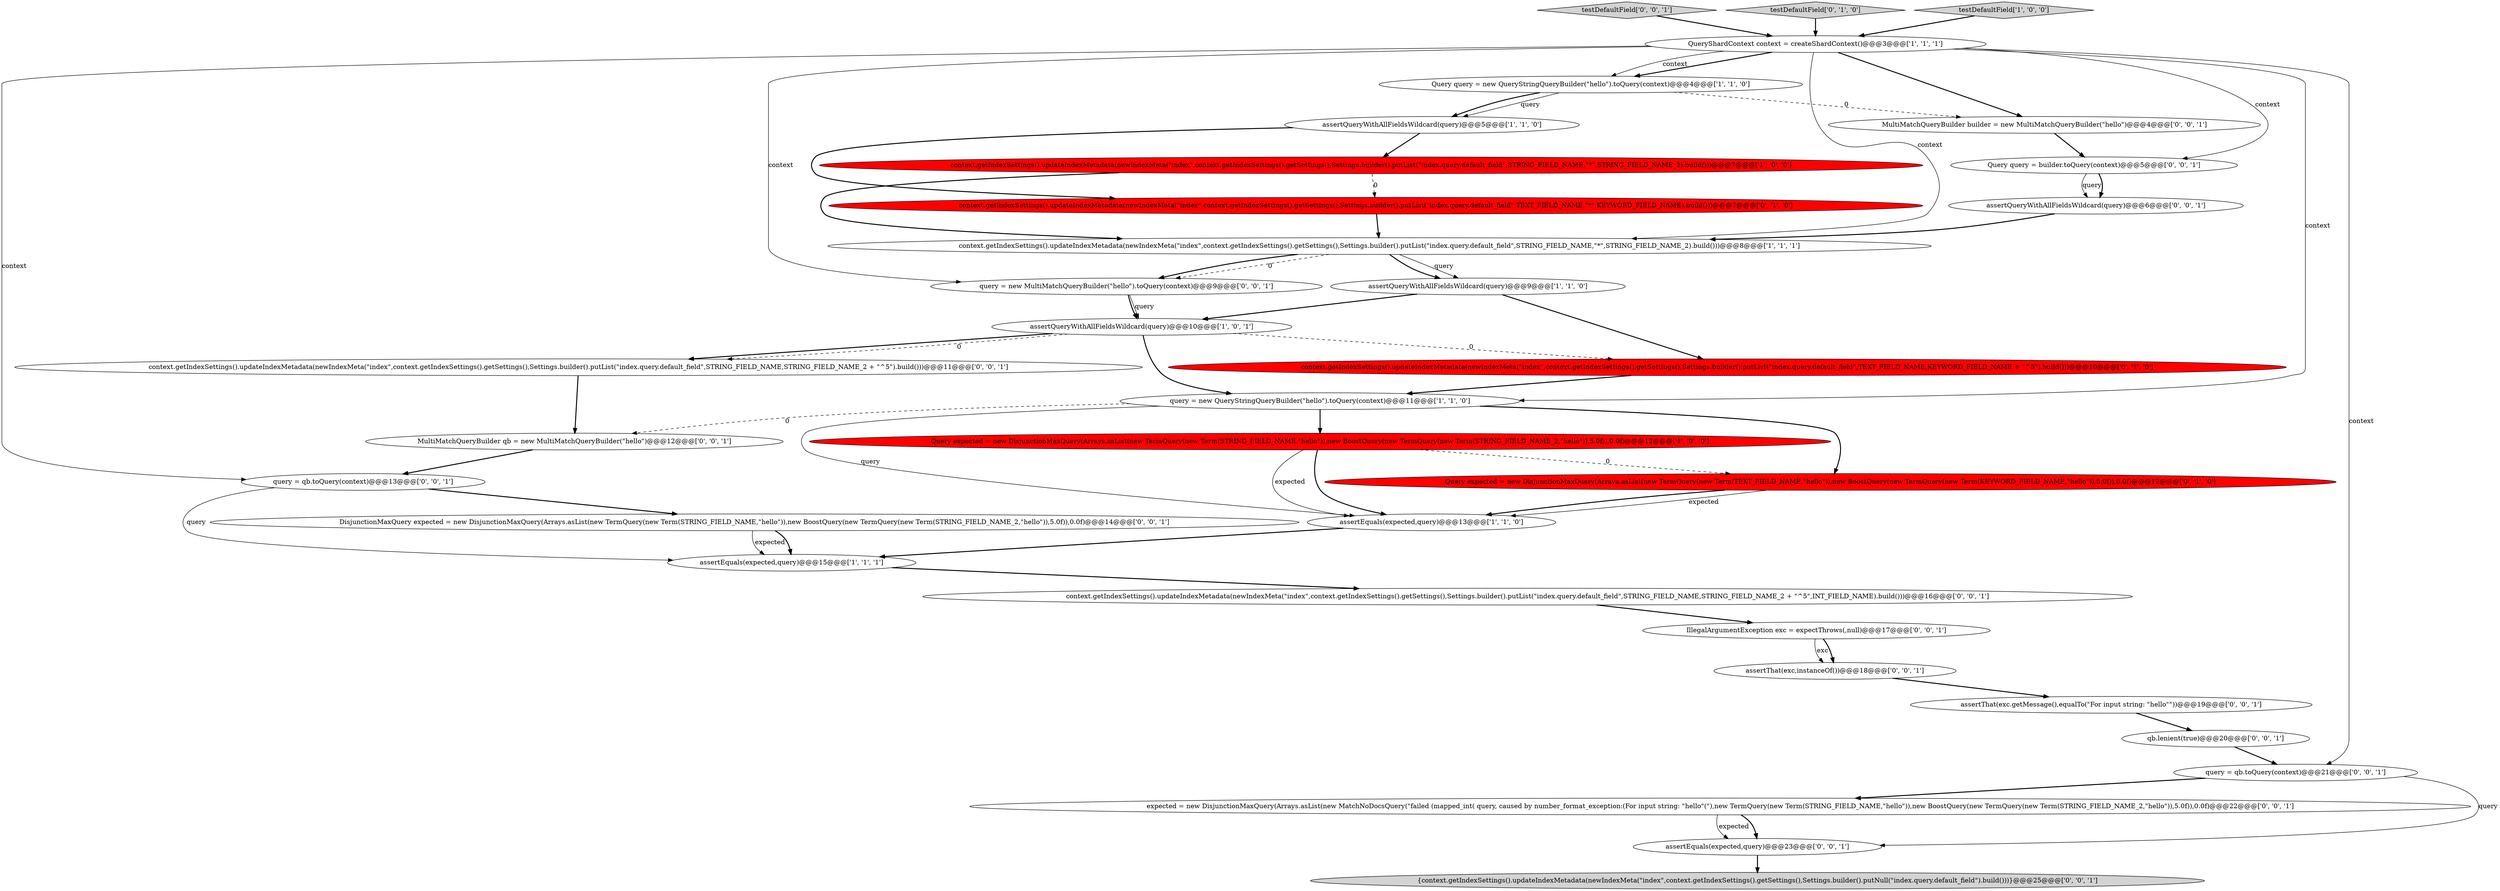 digraph {
15 [style = filled, label = "context.getIndexSettings().updateIndexMetadata(newIndexMeta(\"index\",context.getIndexSettings().getSettings(),Settings.builder().putList(\"index.query.default_field\",TEXT_FIELD_NAME,KEYWORD_FIELD_NAME + \"^5\").build()))@@@10@@@['0', '1', '0']", fillcolor = red, shape = ellipse image = "AAA1AAABBB2BBB"];
20 [style = filled, label = "context.getIndexSettings().updateIndexMetadata(newIndexMeta(\"index\",context.getIndexSettings().getSettings(),Settings.builder().putList(\"index.query.default_field\",STRING_FIELD_NAME,STRING_FIELD_NAME_2 + \"^5\",INT_FIELD_NAME).build()))@@@16@@@['0', '0', '1']", fillcolor = white, shape = ellipse image = "AAA0AAABBB3BBB"];
21 [style = filled, label = "query = qb.toQuery(context)@@@13@@@['0', '0', '1']", fillcolor = white, shape = ellipse image = "AAA0AAABBB3BBB"];
14 [style = filled, label = "context.getIndexSettings().updateIndexMetadata(newIndexMeta(\"index\",context.getIndexSettings().getSettings(),Settings.builder().putList(\"index.query.default_field\",TEXT_FIELD_NAME,\"*\",KEYWORD_FIELD_NAME).build()))@@@7@@@['0', '1', '0']", fillcolor = red, shape = ellipse image = "AAA1AAABBB2BBB"];
24 [style = filled, label = "MultiMatchQueryBuilder builder = new MultiMatchQueryBuilder(\"hello\")@@@4@@@['0', '0', '1']", fillcolor = white, shape = ellipse image = "AAA0AAABBB3BBB"];
32 [style = filled, label = "query = new MultiMatchQueryBuilder(\"hello\").toQuery(context)@@@9@@@['0', '0', '1']", fillcolor = white, shape = ellipse image = "AAA0AAABBB3BBB"];
7 [style = filled, label = "context.getIndexSettings().updateIndexMetadata(newIndexMeta(\"index\",context.getIndexSettings().getSettings(),Settings.builder().putList(\"index.query.default_field\",STRING_FIELD_NAME,\"*\",STRING_FIELD_NAME_2).build()))@@@7@@@['1', '0', '0']", fillcolor = red, shape = ellipse image = "AAA1AAABBB1BBB"];
16 [style = filled, label = "MultiMatchQueryBuilder qb = new MultiMatchQueryBuilder(\"hello\")@@@12@@@['0', '0', '1']", fillcolor = white, shape = ellipse image = "AAA0AAABBB3BBB"];
2 [style = filled, label = "Query query = new QueryStringQueryBuilder(\"hello\").toQuery(context)@@@4@@@['1', '1', '0']", fillcolor = white, shape = ellipse image = "AAA0AAABBB1BBB"];
4 [style = filled, label = "assertEquals(expected,query)@@@15@@@['1', '1', '1']", fillcolor = white, shape = ellipse image = "AAA0AAABBB1BBB"];
18 [style = filled, label = "testDefaultField['0', '0', '1']", fillcolor = lightgray, shape = diamond image = "AAA0AAABBB3BBB"];
9 [style = filled, label = "assertEquals(expected,query)@@@13@@@['1', '1', '0']", fillcolor = white, shape = ellipse image = "AAA0AAABBB1BBB"];
28 [style = filled, label = "assertThat(exc.getMessage(),equalTo(\"For input string: \"hello\"\"))@@@19@@@['0', '0', '1']", fillcolor = white, shape = ellipse image = "AAA0AAABBB3BBB"];
23 [style = filled, label = "qb.lenient(true)@@@20@@@['0', '0', '1']", fillcolor = white, shape = ellipse image = "AAA0AAABBB3BBB"];
12 [style = filled, label = "testDefaultField['0', '1', '0']", fillcolor = lightgray, shape = diamond image = "AAA0AAABBB2BBB"];
6 [style = filled, label = "QueryShardContext context = createShardContext()@@@3@@@['1', '1', '1']", fillcolor = white, shape = ellipse image = "AAA0AAABBB1BBB"];
0 [style = filled, label = "assertQueryWithAllFieldsWildcard(query)@@@5@@@['1', '1', '0']", fillcolor = white, shape = ellipse image = "AAA0AAABBB1BBB"];
3 [style = filled, label = "context.getIndexSettings().updateIndexMetadata(newIndexMeta(\"index\",context.getIndexSettings().getSettings(),Settings.builder().putList(\"index.query.default_field\",STRING_FIELD_NAME,\"*\",STRING_FIELD_NAME_2).build()))@@@8@@@['1', '1', '1']", fillcolor = white, shape = ellipse image = "AAA0AAABBB1BBB"];
25 [style = filled, label = "Query query = builder.toQuery(context)@@@5@@@['0', '0', '1']", fillcolor = white, shape = ellipse image = "AAA0AAABBB3BBB"];
22 [style = filled, label = "assertThat(exc,instanceOf())@@@18@@@['0', '0', '1']", fillcolor = white, shape = ellipse image = "AAA0AAABBB3BBB"];
10 [style = filled, label = "assertQueryWithAllFieldsWildcard(query)@@@10@@@['1', '0', '1']", fillcolor = white, shape = ellipse image = "AAA0AAABBB1BBB"];
33 [style = filled, label = "assertEquals(expected,query)@@@23@@@['0', '0', '1']", fillcolor = white, shape = ellipse image = "AAA0AAABBB3BBB"];
30 [style = filled, label = "expected = new DisjunctionMaxQuery(Arrays.asList(new MatchNoDocsQuery(\"failed (mapped_int( query, caused by number_format_exception:(For input string: \"hello\"(\"),new TermQuery(new Term(STRING_FIELD_NAME,\"hello\")),new BoostQuery(new TermQuery(new Term(STRING_FIELD_NAME_2,\"hello\")),5.0f)),0.0f)@@@22@@@['0', '0', '1']", fillcolor = white, shape = ellipse image = "AAA0AAABBB3BBB"];
31 [style = filled, label = "{context.getIndexSettings().updateIndexMetadata(newIndexMeta(\"index\",context.getIndexSettings().getSettings(),Settings.builder().putNull(\"index.query.default_field\").build()))}@@@25@@@['0', '0', '1']", fillcolor = lightgray, shape = ellipse image = "AAA0AAABBB3BBB"];
17 [style = filled, label = "context.getIndexSettings().updateIndexMetadata(newIndexMeta(\"index\",context.getIndexSettings().getSettings(),Settings.builder().putList(\"index.query.default_field\",STRING_FIELD_NAME,STRING_FIELD_NAME_2 + \"^5\").build()))@@@11@@@['0', '0', '1']", fillcolor = white, shape = ellipse image = "AAA0AAABBB3BBB"];
8 [style = filled, label = "query = new QueryStringQueryBuilder(\"hello\").toQuery(context)@@@11@@@['1', '1', '0']", fillcolor = white, shape = ellipse image = "AAA0AAABBB1BBB"];
11 [style = filled, label = "assertQueryWithAllFieldsWildcard(query)@@@9@@@['1', '1', '0']", fillcolor = white, shape = ellipse image = "AAA0AAABBB1BBB"];
19 [style = filled, label = "DisjunctionMaxQuery expected = new DisjunctionMaxQuery(Arrays.asList(new TermQuery(new Term(STRING_FIELD_NAME,\"hello\")),new BoostQuery(new TermQuery(new Term(STRING_FIELD_NAME_2,\"hello\")),5.0f)),0.0f)@@@14@@@['0', '0', '1']", fillcolor = white, shape = ellipse image = "AAA0AAABBB3BBB"];
13 [style = filled, label = "Query expected = new DisjunctionMaxQuery(Arrays.asList(new TermQuery(new Term(TEXT_FIELD_NAME,\"hello\")),new BoostQuery(new TermQuery(new Term(KEYWORD_FIELD_NAME,\"hello\")),5.0f)),0.0f)@@@12@@@['0', '1', '0']", fillcolor = red, shape = ellipse image = "AAA1AAABBB2BBB"];
1 [style = filled, label = "testDefaultField['1', '0', '0']", fillcolor = lightgray, shape = diamond image = "AAA0AAABBB1BBB"];
26 [style = filled, label = "assertQueryWithAllFieldsWildcard(query)@@@6@@@['0', '0', '1']", fillcolor = white, shape = ellipse image = "AAA0AAABBB3BBB"];
29 [style = filled, label = "query = qb.toQuery(context)@@@21@@@['0', '0', '1']", fillcolor = white, shape = ellipse image = "AAA0AAABBB3BBB"];
5 [style = filled, label = "Query expected = new DisjunctionMaxQuery(Arrays.asList(new TermQuery(new Term(STRING_FIELD_NAME,\"hello\")),new BoostQuery(new TermQuery(new Term(STRING_FIELD_NAME_2,\"hello\")),5.0f)),0.0f)@@@12@@@['1', '0', '0']", fillcolor = red, shape = ellipse image = "AAA1AAABBB1BBB"];
27 [style = filled, label = "IllegalArgumentException exc = expectThrows(,null)@@@17@@@['0', '0', '1']", fillcolor = white, shape = ellipse image = "AAA0AAABBB3BBB"];
8->9 [style = solid, label="query"];
10->15 [style = dashed, label="0"];
27->22 [style = solid, label="exc"];
14->3 [style = bold, label=""];
5->13 [style = dashed, label="0"];
8->16 [style = dashed, label="0"];
5->9 [style = solid, label="expected"];
30->33 [style = bold, label=""];
5->9 [style = bold, label=""];
21->19 [style = bold, label=""];
29->30 [style = bold, label=""];
2->0 [style = solid, label="query"];
6->32 [style = solid, label="context"];
26->3 [style = bold, label=""];
7->14 [style = dashed, label="0"];
9->4 [style = bold, label=""];
3->11 [style = bold, label=""];
30->33 [style = solid, label="expected"];
6->24 [style = bold, label=""];
10->17 [style = bold, label=""];
22->28 [style = bold, label=""];
25->26 [style = solid, label="query"];
12->6 [style = bold, label=""];
27->22 [style = bold, label=""];
3->11 [style = solid, label="query"];
32->10 [style = bold, label=""];
7->3 [style = bold, label=""];
6->29 [style = solid, label="context"];
6->8 [style = solid, label="context"];
11->15 [style = bold, label=""];
0->7 [style = bold, label=""];
19->4 [style = solid, label="expected"];
6->2 [style = bold, label=""];
20->27 [style = bold, label=""];
23->29 [style = bold, label=""];
0->14 [style = bold, label=""];
2->0 [style = bold, label=""];
1->6 [style = bold, label=""];
6->2 [style = solid, label="context"];
32->10 [style = solid, label="query"];
10->8 [style = bold, label=""];
6->21 [style = solid, label="context"];
6->3 [style = solid, label="context"];
8->5 [style = bold, label=""];
18->6 [style = bold, label=""];
11->10 [style = bold, label=""];
28->23 [style = bold, label=""];
6->25 [style = solid, label="context"];
24->25 [style = bold, label=""];
16->21 [style = bold, label=""];
25->26 [style = bold, label=""];
4->20 [style = bold, label=""];
10->17 [style = dashed, label="0"];
33->31 [style = bold, label=""];
13->9 [style = solid, label="expected"];
13->9 [style = bold, label=""];
19->4 [style = bold, label=""];
3->32 [style = dashed, label="0"];
2->24 [style = dashed, label="0"];
3->32 [style = bold, label=""];
15->8 [style = bold, label=""];
17->16 [style = bold, label=""];
8->13 [style = bold, label=""];
21->4 [style = solid, label="query"];
29->33 [style = solid, label="query"];
}
